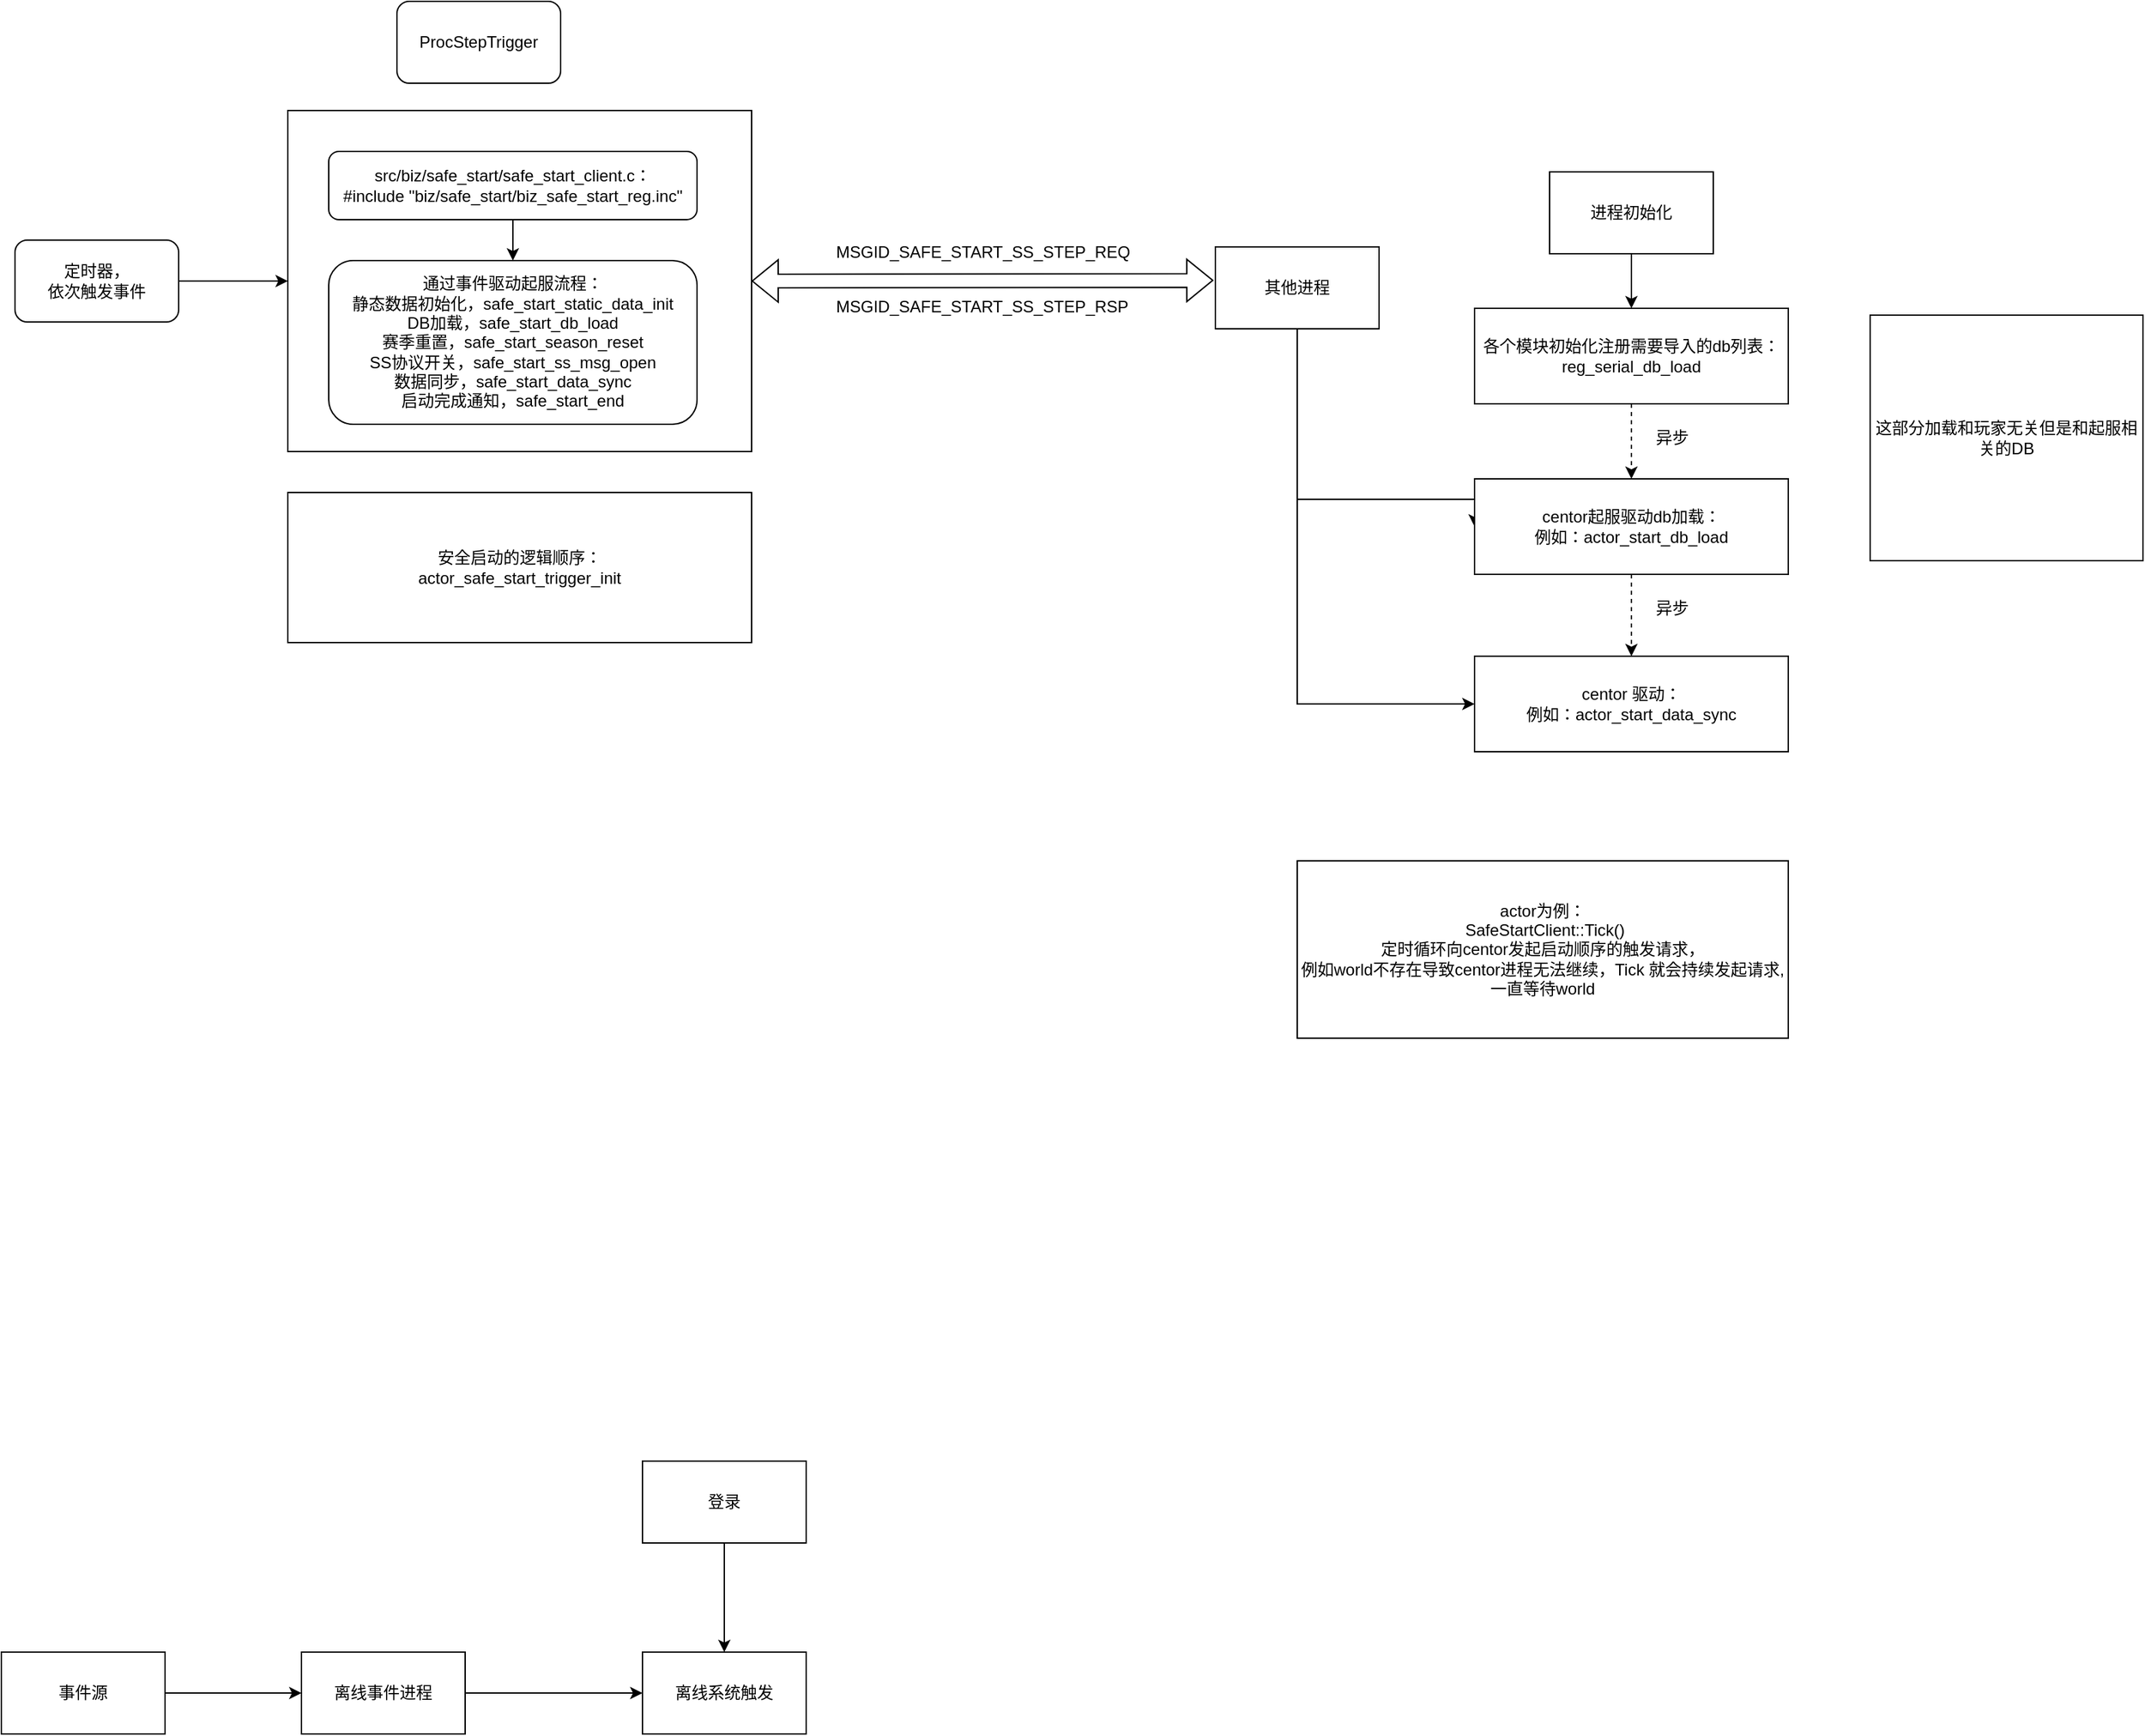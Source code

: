 <mxfile version="27.1.6">
  <diagram name="第 1 页" id="6hiVTVrZt6viN59wgq37">
    <mxGraphModel dx="1277" dy="728" grid="1" gridSize="10" guides="1" tooltips="1" connect="1" arrows="1" fold="1" page="1" pageScale="1" pageWidth="827" pageHeight="1169" math="0" shadow="0">
      <root>
        <mxCell id="0" />
        <mxCell id="1" parent="0" />
        <mxCell id="mDo8tufiwEILMH_RNeTL-4" value="" style="edgeStyle=orthogonalEdgeStyle;rounded=0;orthogonalLoop=1;jettySize=auto;html=1;" edge="1" parent="1" source="mDo8tufiwEILMH_RNeTL-2" target="mDo8tufiwEILMH_RNeTL-3">
          <mxGeometry relative="1" as="geometry" />
        </mxCell>
        <mxCell id="mDo8tufiwEILMH_RNeTL-2" value="src/biz/safe_start/safe_start_client.c：&lt;div&gt;#include &quot;biz/safe_start/biz_safe_start_reg.inc&quot;&lt;/div&gt;" style="rounded=1;whiteSpace=wrap;html=1;" vertex="1" parent="1">
          <mxGeometry x="260" y="220" width="270" height="50" as="geometry" />
        </mxCell>
        <mxCell id="mDo8tufiwEILMH_RNeTL-3" value="&lt;div&gt;通过事件驱动起服流程：&lt;/div&gt;静态数据初始化，safe_start_static_data_init&lt;div&gt;DB加载，safe_start_db_load&lt;/div&gt;&lt;div&gt;赛季重置，safe_start_season_reset&lt;/div&gt;&lt;div&gt;SS协议开关，safe_start_ss_msg_open&lt;/div&gt;&lt;div&gt;数据同步，safe_start_data_sync&lt;/div&gt;&lt;div&gt;启动完成通知，safe_start_end&lt;/div&gt;" style="rounded=1;whiteSpace=wrap;html=1;" vertex="1" parent="1">
          <mxGeometry x="260" y="300" width="270" height="120" as="geometry" />
        </mxCell>
        <mxCell id="mDo8tufiwEILMH_RNeTL-5" value="" style="rounded=0;whiteSpace=wrap;html=1;fillColor=none;" vertex="1" parent="1">
          <mxGeometry x="230" y="190" width="340" height="250" as="geometry" />
        </mxCell>
        <mxCell id="mDo8tufiwEILMH_RNeTL-6" value="ProcStepTrigger" style="rounded=1;whiteSpace=wrap;html=1;" vertex="1" parent="1">
          <mxGeometry x="310" y="110" width="120" height="60" as="geometry" />
        </mxCell>
        <mxCell id="mDo8tufiwEILMH_RNeTL-8" value="" style="edgeStyle=orthogonalEdgeStyle;rounded=0;orthogonalLoop=1;jettySize=auto;html=1;" edge="1" parent="1" source="mDo8tufiwEILMH_RNeTL-7" target="mDo8tufiwEILMH_RNeTL-5">
          <mxGeometry relative="1" as="geometry" />
        </mxCell>
        <mxCell id="mDo8tufiwEILMH_RNeTL-7" value="定时器，&lt;div&gt;依次触发事件&lt;/div&gt;" style="rounded=1;whiteSpace=wrap;html=1;" vertex="1" parent="1">
          <mxGeometry x="30" y="285" width="120" height="60" as="geometry" />
        </mxCell>
        <mxCell id="mDo8tufiwEILMH_RNeTL-20" style="edgeStyle=orthogonalEdgeStyle;rounded=0;orthogonalLoop=1;jettySize=auto;html=1;entryX=0;entryY=0.5;entryDx=0;entryDy=0;" edge="1" parent="1" source="mDo8tufiwEILMH_RNeTL-9" target="mDo8tufiwEILMH_RNeTL-18">
          <mxGeometry relative="1" as="geometry">
            <Array as="points">
              <mxPoint x="970" y="475" />
            </Array>
          </mxGeometry>
        </mxCell>
        <mxCell id="mDo8tufiwEILMH_RNeTL-24" style="edgeStyle=orthogonalEdgeStyle;rounded=0;orthogonalLoop=1;jettySize=auto;html=1;entryX=0;entryY=0.5;entryDx=0;entryDy=0;" edge="1" parent="1" source="mDo8tufiwEILMH_RNeTL-9" target="mDo8tufiwEILMH_RNeTL-22">
          <mxGeometry relative="1" as="geometry">
            <Array as="points">
              <mxPoint x="970" y="625" />
            </Array>
          </mxGeometry>
        </mxCell>
        <mxCell id="mDo8tufiwEILMH_RNeTL-9" value="其他进程" style="rounded=0;whiteSpace=wrap;html=1;" vertex="1" parent="1">
          <mxGeometry x="910" y="290" width="120" height="60" as="geometry" />
        </mxCell>
        <mxCell id="mDo8tufiwEILMH_RNeTL-10" value="" style="shape=flexArrow;endArrow=classic;startArrow=classic;html=1;rounded=0;entryX=-0.012;entryY=0.409;entryDx=0;entryDy=0;entryPerimeter=0;exitX=1;exitY=0.5;exitDx=0;exitDy=0;" edge="1" parent="1" source="mDo8tufiwEILMH_RNeTL-5" target="mDo8tufiwEILMH_RNeTL-9">
          <mxGeometry width="100" height="100" relative="1" as="geometry">
            <mxPoint x="640" y="410" as="sourcePoint" />
            <mxPoint x="740" y="310" as="targetPoint" />
          </mxGeometry>
        </mxCell>
        <mxCell id="mDo8tufiwEILMH_RNeTL-11" value="MSGID_SAFE_START_SS_STEP_RSP" style="text;whiteSpace=wrap;" vertex="1" parent="1">
          <mxGeometry x="630" y="320" width="250" height="30" as="geometry" />
        </mxCell>
        <mxCell id="mDo8tufiwEILMH_RNeTL-12" value="MSGID_SAFE_START_SS_STEP_REQ" style="text;whiteSpace=wrap;" vertex="1" parent="1">
          <mxGeometry x="630" y="280" width="250" height="20" as="geometry" />
        </mxCell>
        <mxCell id="mDo8tufiwEILMH_RNeTL-13" value="&lt;div&gt;安全启动的逻辑顺序：&lt;/div&gt;actor_safe_start_trigger_init" style="rounded=0;whiteSpace=wrap;html=1;" vertex="1" parent="1">
          <mxGeometry x="230" y="470" width="340" height="110" as="geometry" />
        </mxCell>
        <mxCell id="mDo8tufiwEILMH_RNeTL-14" value="actor为例：&lt;div&gt;&amp;nbsp;SafeStartClient::Tick()&lt;/div&gt;&lt;div&gt;定时循环向centor发起启动顺序的触发请求，&lt;/div&gt;&lt;div&gt;例如world不存在导致centor进程无法继续，Tick 就会持续发起请求,一直等待world&lt;/div&gt;" style="rounded=0;whiteSpace=wrap;html=1;" vertex="1" parent="1">
          <mxGeometry x="970" y="740" width="360" height="130" as="geometry" />
        </mxCell>
        <mxCell id="mDo8tufiwEILMH_RNeTL-17" value="" style="edgeStyle=orthogonalEdgeStyle;rounded=0;orthogonalLoop=1;jettySize=auto;html=1;" edge="1" parent="1" source="mDo8tufiwEILMH_RNeTL-15" target="mDo8tufiwEILMH_RNeTL-16">
          <mxGeometry relative="1" as="geometry" />
        </mxCell>
        <mxCell id="mDo8tufiwEILMH_RNeTL-15" value="进程初始化" style="rounded=0;whiteSpace=wrap;html=1;" vertex="1" parent="1">
          <mxGeometry x="1155" y="235" width="120" height="60" as="geometry" />
        </mxCell>
        <mxCell id="mDo8tufiwEILMH_RNeTL-19" value="" style="edgeStyle=orthogonalEdgeStyle;rounded=0;orthogonalLoop=1;jettySize=auto;html=1;dashed=1;" edge="1" parent="1" source="mDo8tufiwEILMH_RNeTL-16" target="mDo8tufiwEILMH_RNeTL-18">
          <mxGeometry relative="1" as="geometry" />
        </mxCell>
        <mxCell id="mDo8tufiwEILMH_RNeTL-16" value="各个模块初始化注册需要导入的db列表：&lt;div&gt;reg_serial_db_load&lt;/div&gt;" style="rounded=0;whiteSpace=wrap;html=1;" vertex="1" parent="1">
          <mxGeometry x="1100" y="335" width="230" height="70" as="geometry" />
        </mxCell>
        <mxCell id="mDo8tufiwEILMH_RNeTL-23" value="" style="edgeStyle=orthogonalEdgeStyle;rounded=0;orthogonalLoop=1;jettySize=auto;html=1;dashed=1;" edge="1" parent="1" source="mDo8tufiwEILMH_RNeTL-18" target="mDo8tufiwEILMH_RNeTL-22">
          <mxGeometry relative="1" as="geometry" />
        </mxCell>
        <mxCell id="mDo8tufiwEILMH_RNeTL-18" value="centor起服驱动db加载：&lt;div&gt;例如：actor_start_db_load&lt;/div&gt;" style="rounded=0;whiteSpace=wrap;html=1;" vertex="1" parent="1">
          <mxGeometry x="1100" y="460" width="230" height="70" as="geometry" />
        </mxCell>
        <mxCell id="mDo8tufiwEILMH_RNeTL-21" value="这部分加载和玩家无关但是和起服相关的DB" style="rounded=0;whiteSpace=wrap;html=1;" vertex="1" parent="1">
          <mxGeometry x="1390" y="340" width="200" height="180" as="geometry" />
        </mxCell>
        <mxCell id="mDo8tufiwEILMH_RNeTL-22" value="&lt;div&gt;centor 驱动：&lt;/div&gt;例如：actor_start_data_sync" style="rounded=0;whiteSpace=wrap;html=1;" vertex="1" parent="1">
          <mxGeometry x="1100" y="590" width="230" height="70" as="geometry" />
        </mxCell>
        <mxCell id="mDo8tufiwEILMH_RNeTL-25" value="异步" style="text;html=1;align=center;verticalAlign=middle;whiteSpace=wrap;rounded=0;" vertex="1" parent="1">
          <mxGeometry x="1215" y="415" width="60" height="30" as="geometry" />
        </mxCell>
        <mxCell id="mDo8tufiwEILMH_RNeTL-26" value="异步" style="text;html=1;align=center;verticalAlign=middle;whiteSpace=wrap;rounded=0;" vertex="1" parent="1">
          <mxGeometry x="1215" y="540" width="60" height="30" as="geometry" />
        </mxCell>
        <mxCell id="mDo8tufiwEILMH_RNeTL-27" value="事件源" style="rounded=0;whiteSpace=wrap;html=1;" vertex="1" parent="1">
          <mxGeometry x="20" y="1320" width="120" height="60" as="geometry" />
        </mxCell>
        <mxCell id="mDo8tufiwEILMH_RNeTL-29" value="" style="edgeStyle=orthogonalEdgeStyle;rounded=0;orthogonalLoop=1;jettySize=auto;html=1;" edge="1" parent="1" source="mDo8tufiwEILMH_RNeTL-27" target="mDo8tufiwEILMH_RNeTL-28">
          <mxGeometry relative="1" as="geometry" />
        </mxCell>
        <mxCell id="mDo8tufiwEILMH_RNeTL-28" value="离线事件进程" style="rounded=0;whiteSpace=wrap;html=1;" vertex="1" parent="1">
          <mxGeometry x="240" y="1320" width="120" height="60" as="geometry" />
        </mxCell>
        <mxCell id="mDo8tufiwEILMH_RNeTL-34" value="" style="edgeStyle=orthogonalEdgeStyle;rounded=0;orthogonalLoop=1;jettySize=auto;html=1;" edge="1" parent="1" source="mDo8tufiwEILMH_RNeTL-28" target="mDo8tufiwEILMH_RNeTL-32">
          <mxGeometry relative="1" as="geometry" />
        </mxCell>
        <mxCell id="mDo8tufiwEILMH_RNeTL-33" value="" style="edgeStyle=orthogonalEdgeStyle;rounded=0;orthogonalLoop=1;jettySize=auto;html=1;" edge="1" parent="1" source="mDo8tufiwEILMH_RNeTL-30" target="mDo8tufiwEILMH_RNeTL-32">
          <mxGeometry relative="1" as="geometry" />
        </mxCell>
        <mxCell id="mDo8tufiwEILMH_RNeTL-30" value="登录" style="rounded=0;whiteSpace=wrap;html=1;" vertex="1" parent="1">
          <mxGeometry x="490" y="1180" width="120" height="60" as="geometry" />
        </mxCell>
        <mxCell id="mDo8tufiwEILMH_RNeTL-32" value="离线系统触发" style="rounded=0;whiteSpace=wrap;html=1;" vertex="1" parent="1">
          <mxGeometry x="490" y="1320" width="120" height="60" as="geometry" />
        </mxCell>
      </root>
    </mxGraphModel>
  </diagram>
</mxfile>

